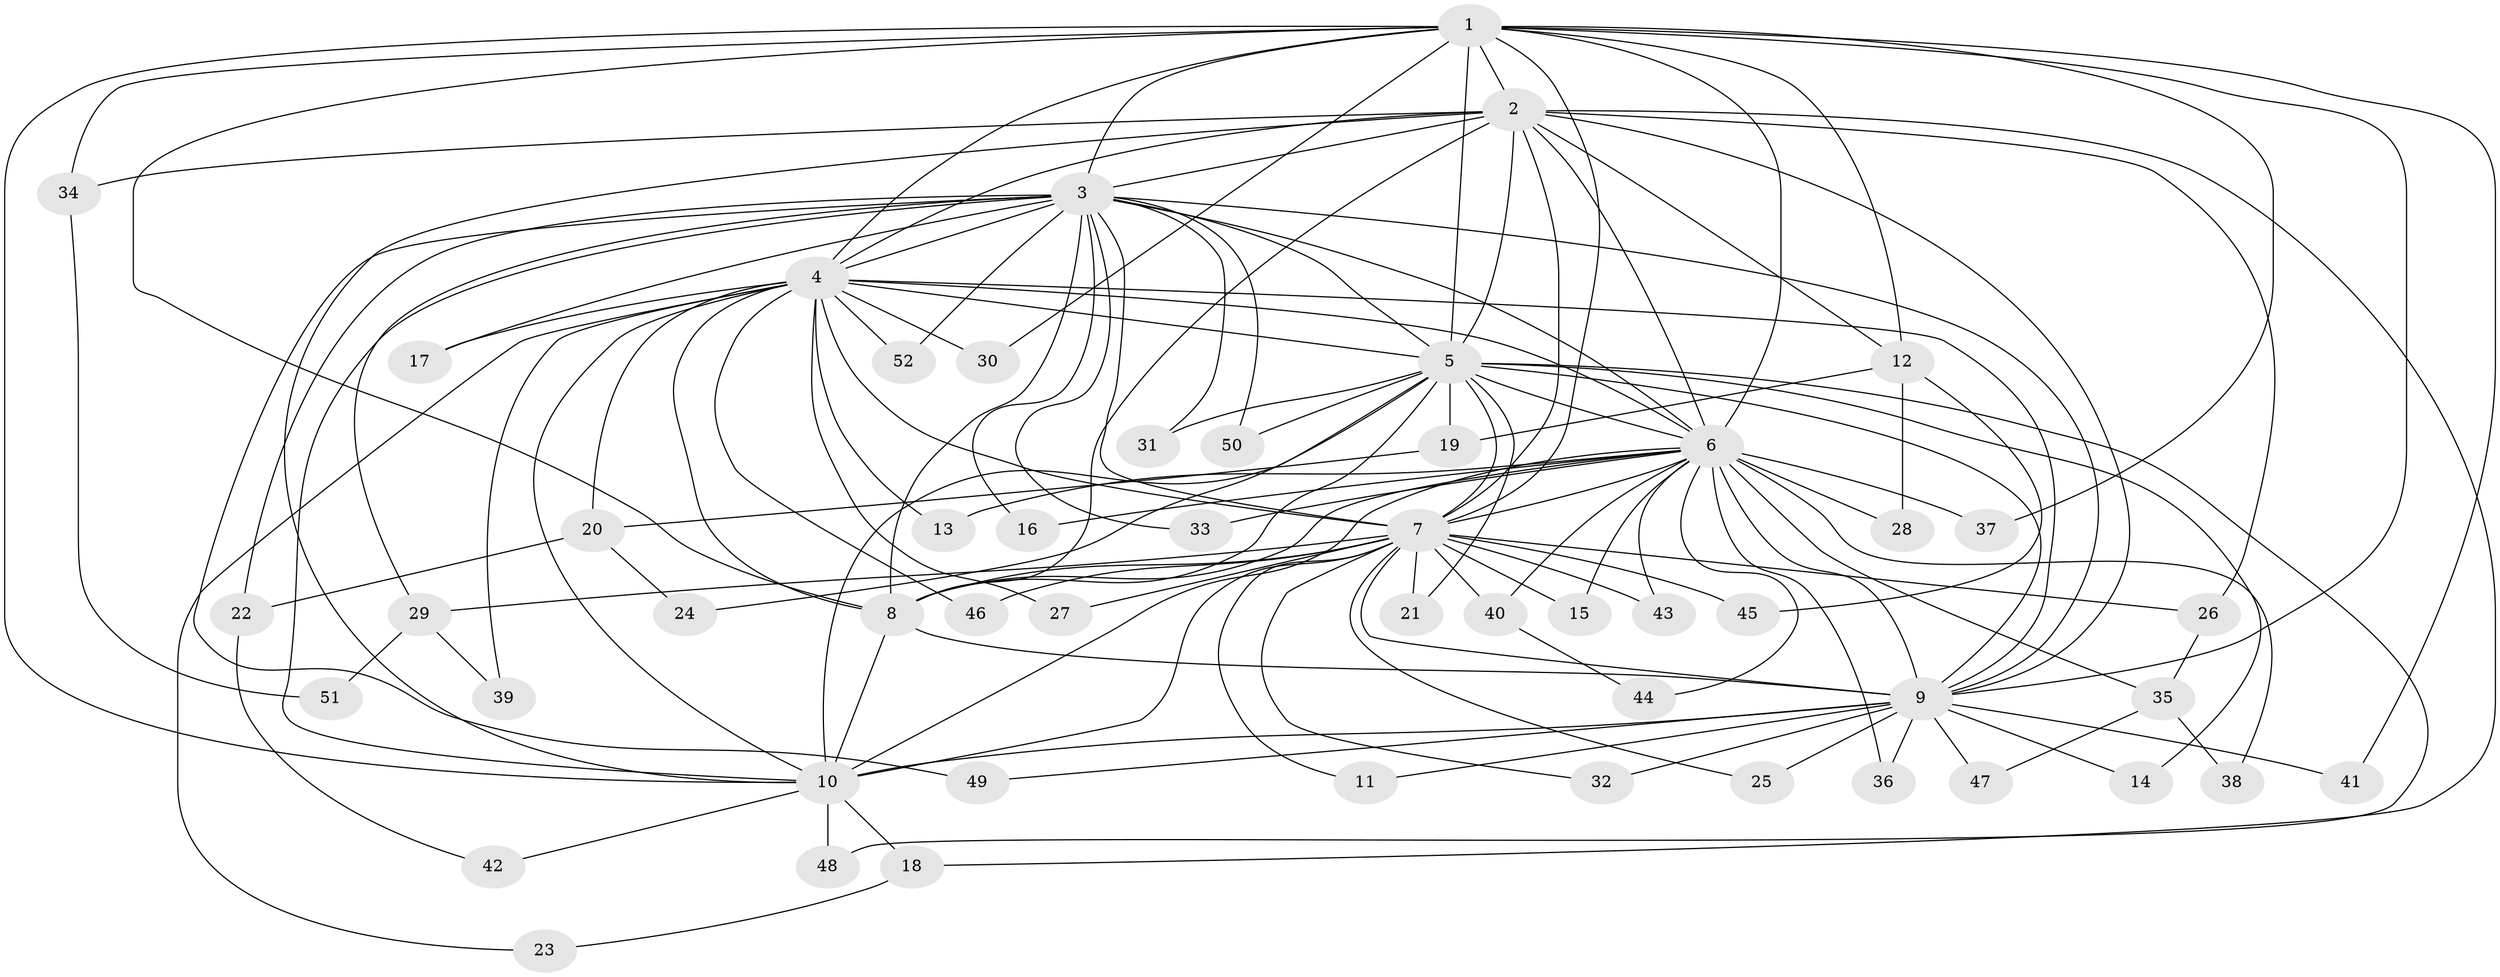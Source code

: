 // Generated by graph-tools (version 1.1) at 2025/01/03/09/25 03:01:29]
// undirected, 52 vertices, 129 edges
graph export_dot {
graph [start="1"]
  node [color=gray90,style=filled];
  1;
  2;
  3;
  4;
  5;
  6;
  7;
  8;
  9;
  10;
  11;
  12;
  13;
  14;
  15;
  16;
  17;
  18;
  19;
  20;
  21;
  22;
  23;
  24;
  25;
  26;
  27;
  28;
  29;
  30;
  31;
  32;
  33;
  34;
  35;
  36;
  37;
  38;
  39;
  40;
  41;
  42;
  43;
  44;
  45;
  46;
  47;
  48;
  49;
  50;
  51;
  52;
  1 -- 2;
  1 -- 3;
  1 -- 4;
  1 -- 5;
  1 -- 6;
  1 -- 7;
  1 -- 8;
  1 -- 9;
  1 -- 10;
  1 -- 12;
  1 -- 30;
  1 -- 34;
  1 -- 37;
  1 -- 41;
  2 -- 3;
  2 -- 4;
  2 -- 5;
  2 -- 6;
  2 -- 7;
  2 -- 8;
  2 -- 9;
  2 -- 10;
  2 -- 12;
  2 -- 18;
  2 -- 26;
  2 -- 34;
  3 -- 4;
  3 -- 5;
  3 -- 6;
  3 -- 7;
  3 -- 8;
  3 -- 9;
  3 -- 10;
  3 -- 16;
  3 -- 17;
  3 -- 22;
  3 -- 29;
  3 -- 31;
  3 -- 33;
  3 -- 49;
  3 -- 50;
  3 -- 52;
  4 -- 5;
  4 -- 6;
  4 -- 7;
  4 -- 8;
  4 -- 9;
  4 -- 10;
  4 -- 13;
  4 -- 17;
  4 -- 20;
  4 -- 23;
  4 -- 27;
  4 -- 30;
  4 -- 39;
  4 -- 46;
  4 -- 52;
  5 -- 6;
  5 -- 7;
  5 -- 8;
  5 -- 9;
  5 -- 10;
  5 -- 14;
  5 -- 19;
  5 -- 21;
  5 -- 24;
  5 -- 31;
  5 -- 48;
  5 -- 50;
  6 -- 7;
  6 -- 8;
  6 -- 9;
  6 -- 10;
  6 -- 13;
  6 -- 15;
  6 -- 16;
  6 -- 28;
  6 -- 33;
  6 -- 35;
  6 -- 36;
  6 -- 37;
  6 -- 38;
  6 -- 40;
  6 -- 43;
  6 -- 44;
  7 -- 8;
  7 -- 9;
  7 -- 10;
  7 -- 11;
  7 -- 15;
  7 -- 21;
  7 -- 25;
  7 -- 26;
  7 -- 27;
  7 -- 29;
  7 -- 32;
  7 -- 40;
  7 -- 43;
  7 -- 45;
  7 -- 46;
  8 -- 9;
  8 -- 10;
  9 -- 10;
  9 -- 11;
  9 -- 14;
  9 -- 25;
  9 -- 32;
  9 -- 36;
  9 -- 41;
  9 -- 47;
  9 -- 49;
  10 -- 18;
  10 -- 42;
  10 -- 48;
  12 -- 19;
  12 -- 28;
  12 -- 45;
  18 -- 23;
  19 -- 20;
  20 -- 22;
  20 -- 24;
  22 -- 42;
  26 -- 35;
  29 -- 39;
  29 -- 51;
  34 -- 51;
  35 -- 38;
  35 -- 47;
  40 -- 44;
}
